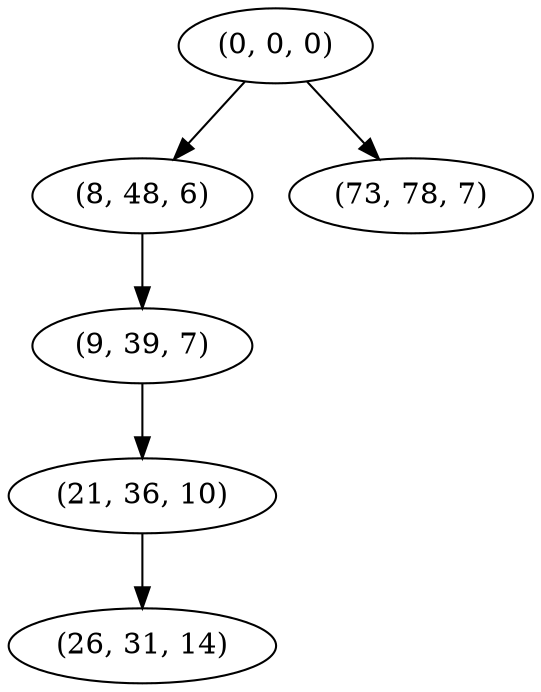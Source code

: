 digraph tree {
    "(0, 0, 0)";
    "(8, 48, 6)";
    "(9, 39, 7)";
    "(21, 36, 10)";
    "(26, 31, 14)";
    "(73, 78, 7)";
    "(0, 0, 0)" -> "(8, 48, 6)";
    "(0, 0, 0)" -> "(73, 78, 7)";
    "(8, 48, 6)" -> "(9, 39, 7)";
    "(9, 39, 7)" -> "(21, 36, 10)";
    "(21, 36, 10)" -> "(26, 31, 14)";
}
